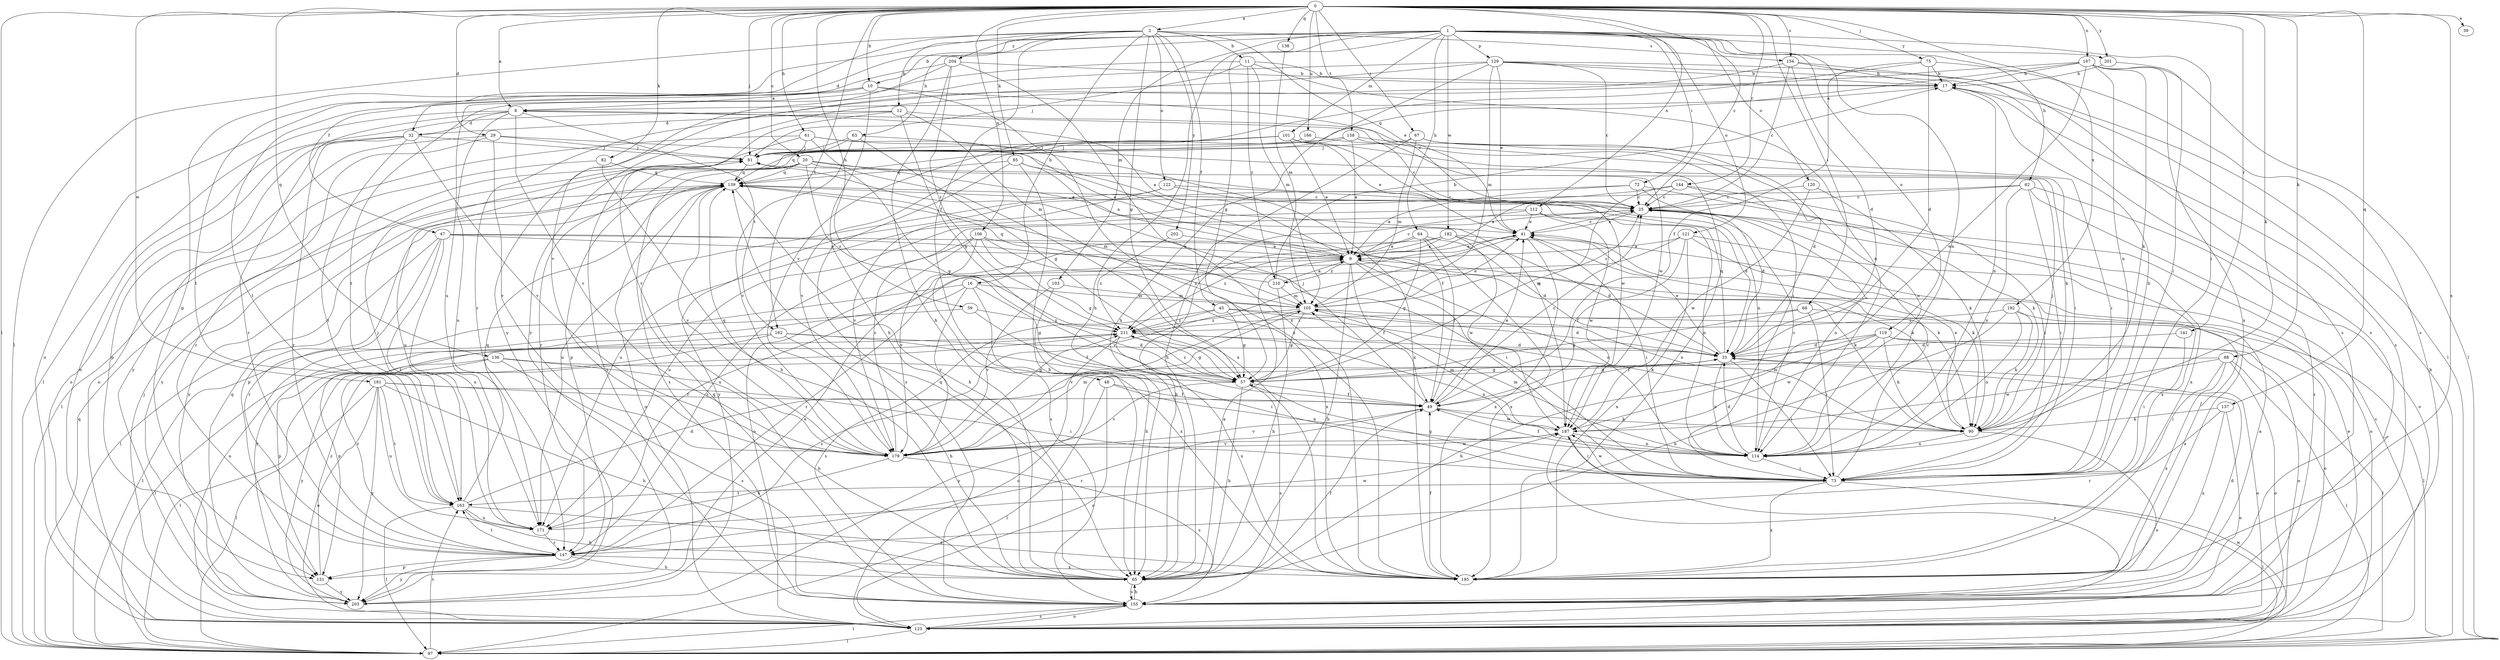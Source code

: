 strict digraph  {
0;
1;
2;
8;
9;
10;
11;
12;
16;
17;
20;
25;
29;
32;
33;
39;
41;
45;
47;
48;
49;
57;
59;
61;
62;
63;
64;
65;
66;
67;
72;
73;
75;
81;
82;
85;
88;
90;
97;
101;
103;
105;
106;
107;
112;
114;
119;
120;
121;
122;
123;
129;
131;
136;
137;
138;
139;
141;
144;
147;
154;
155;
158;
162;
163;
166;
171;
179;
181;
182;
187;
192;
195;
201;
202;
203;
204;
210;
211;
0 -> 2  [label=a];
0 -> 8  [label=a];
0 -> 10  [label=b];
0 -> 20  [label=c];
0 -> 25  [label=c];
0 -> 29  [label=d];
0 -> 39  [label=e];
0 -> 59  [label=h];
0 -> 61  [label=h];
0 -> 66  [label=i];
0 -> 67  [label=i];
0 -> 75  [label=j];
0 -> 81  [label=j];
0 -> 82  [label=k];
0 -> 85  [label=k];
0 -> 88  [label=k];
0 -> 90  [label=k];
0 -> 97  [label=l];
0 -> 106  [label=n];
0 -> 107  [label=n];
0 -> 112  [label=n];
0 -> 136  [label=q];
0 -> 137  [label=q];
0 -> 138  [label=q];
0 -> 141  [label=r];
0 -> 144  [label=r];
0 -> 154  [label=s];
0 -> 158  [label=t];
0 -> 162  [label=t];
0 -> 166  [label=u];
0 -> 181  [label=w];
0 -> 192  [label=x];
0 -> 195  [label=x];
0 -> 201  [label=y];
1 -> 10  [label=b];
1 -> 32  [label=d];
1 -> 57  [label=g];
1 -> 62  [label=h];
1 -> 63  [label=h];
1 -> 64  [label=h];
1 -> 65  [label=h];
1 -> 72  [label=i];
1 -> 73  [label=i];
1 -> 101  [label=m];
1 -> 103  [label=m];
1 -> 114  [label=n];
1 -> 119  [label=o];
1 -> 120  [label=o];
1 -> 121  [label=o];
1 -> 129  [label=p];
1 -> 131  [label=p];
1 -> 182  [label=w];
1 -> 201  [label=y];
2 -> 11  [label=b];
2 -> 12  [label=b];
2 -> 16  [label=b];
2 -> 41  [label=e];
2 -> 45  [label=f];
2 -> 47  [label=f];
2 -> 48  [label=f];
2 -> 57  [label=g];
2 -> 97  [label=l];
2 -> 122  [label=o];
2 -> 154  [label=s];
2 -> 202  [label=y];
2 -> 204  [label=z];
8 -> 32  [label=d];
8 -> 97  [label=l];
8 -> 147  [label=r];
8 -> 162  [label=t];
8 -> 171  [label=u];
8 -> 179  [label=v];
8 -> 187  [label=w];
9 -> 8  [label=a];
9 -> 25  [label=c];
9 -> 49  [label=f];
9 -> 65  [label=h];
9 -> 73  [label=i];
9 -> 90  [label=k];
9 -> 114  [label=n];
9 -> 147  [label=r];
9 -> 210  [label=z];
10 -> 8  [label=a];
10 -> 25  [label=c];
10 -> 65  [label=h];
10 -> 123  [label=o];
10 -> 163  [label=t];
10 -> 195  [label=x];
11 -> 17  [label=b];
11 -> 81  [label=j];
11 -> 105  [label=m];
11 -> 114  [label=n];
11 -> 171  [label=u];
11 -> 210  [label=z];
12 -> 32  [label=d];
12 -> 57  [label=g];
12 -> 73  [label=i];
12 -> 105  [label=m];
12 -> 123  [label=o];
12 -> 179  [label=v];
16 -> 57  [label=g];
16 -> 105  [label=m];
16 -> 123  [label=o];
16 -> 179  [label=v];
16 -> 195  [label=x];
16 -> 203  [label=y];
17 -> 8  [label=a];
17 -> 114  [label=n];
17 -> 155  [label=s];
20 -> 41  [label=e];
20 -> 57  [label=g];
20 -> 114  [label=n];
20 -> 139  [label=q];
20 -> 155  [label=s];
20 -> 171  [label=u];
20 -> 203  [label=y];
20 -> 211  [label=z];
25 -> 41  [label=e];
25 -> 114  [label=n];
25 -> 195  [label=x];
29 -> 81  [label=j];
29 -> 147  [label=r];
29 -> 179  [label=v];
29 -> 187  [label=w];
29 -> 203  [label=y];
32 -> 81  [label=j];
32 -> 123  [label=o];
32 -> 131  [label=p];
32 -> 147  [label=r];
32 -> 163  [label=t];
32 -> 179  [label=v];
33 -> 41  [label=e];
33 -> 57  [label=g];
33 -> 73  [label=i];
33 -> 114  [label=n];
33 -> 123  [label=o];
33 -> 139  [label=q];
33 -> 203  [label=y];
41 -> 9  [label=a];
41 -> 25  [label=c];
41 -> 73  [label=i];
41 -> 179  [label=v];
41 -> 195  [label=x];
45 -> 33  [label=d];
45 -> 57  [label=g];
45 -> 90  [label=k];
45 -> 155  [label=s];
45 -> 211  [label=z];
47 -> 9  [label=a];
47 -> 73  [label=i];
47 -> 90  [label=k];
47 -> 97  [label=l];
47 -> 147  [label=r];
47 -> 163  [label=t];
47 -> 171  [label=u];
48 -> 49  [label=f];
48 -> 97  [label=l];
48 -> 114  [label=n];
48 -> 123  [label=o];
49 -> 25  [label=c];
49 -> 41  [label=e];
49 -> 81  [label=j];
49 -> 90  [label=k];
49 -> 147  [label=r];
49 -> 179  [label=v];
49 -> 187  [label=w];
57 -> 49  [label=f];
57 -> 65  [label=h];
57 -> 155  [label=s];
57 -> 179  [label=v];
57 -> 211  [label=z];
59 -> 49  [label=f];
59 -> 97  [label=l];
59 -> 211  [label=z];
61 -> 9  [label=a];
61 -> 81  [label=j];
61 -> 90  [label=k];
61 -> 123  [label=o];
61 -> 155  [label=s];
61 -> 195  [label=x];
62 -> 25  [label=c];
62 -> 73  [label=i];
62 -> 114  [label=n];
62 -> 123  [label=o];
62 -> 155  [label=s];
62 -> 171  [label=u];
63 -> 57  [label=g];
63 -> 81  [label=j];
63 -> 139  [label=q];
63 -> 179  [label=v];
63 -> 195  [label=x];
64 -> 9  [label=a];
64 -> 33  [label=d];
64 -> 49  [label=f];
64 -> 57  [label=g];
64 -> 195  [label=x];
64 -> 211  [label=z];
65 -> 9  [label=a];
65 -> 49  [label=f];
65 -> 139  [label=q];
65 -> 155  [label=s];
66 -> 57  [label=g];
66 -> 73  [label=i];
66 -> 123  [label=o];
66 -> 211  [label=z];
67 -> 65  [label=h];
67 -> 73  [label=i];
67 -> 81  [label=j];
67 -> 105  [label=m];
67 -> 114  [label=n];
72 -> 9  [label=a];
72 -> 25  [label=c];
72 -> 33  [label=d];
72 -> 195  [label=x];
72 -> 203  [label=y];
73 -> 17  [label=b];
73 -> 25  [label=c];
73 -> 57  [label=g];
73 -> 97  [label=l];
73 -> 163  [label=t];
73 -> 187  [label=w];
73 -> 195  [label=x];
75 -> 17  [label=b];
75 -> 33  [label=d];
75 -> 49  [label=f];
75 -> 155  [label=s];
75 -> 179  [label=v];
81 -> 139  [label=q];
82 -> 65  [label=h];
82 -> 97  [label=l];
82 -> 139  [label=q];
85 -> 9  [label=a];
85 -> 49  [label=f];
85 -> 65  [label=h];
85 -> 139  [label=q];
85 -> 155  [label=s];
88 -> 57  [label=g];
88 -> 73  [label=i];
88 -> 97  [label=l];
88 -> 123  [label=o];
88 -> 187  [label=w];
88 -> 195  [label=x];
90 -> 41  [label=e];
90 -> 81  [label=j];
90 -> 105  [label=m];
90 -> 114  [label=n];
90 -> 123  [label=o];
97 -> 17  [label=b];
97 -> 139  [label=q];
97 -> 163  [label=t];
97 -> 187  [label=w];
101 -> 9  [label=a];
101 -> 41  [label=e];
101 -> 81  [label=j];
101 -> 131  [label=p];
101 -> 147  [label=r];
101 -> 187  [label=w];
101 -> 195  [label=x];
103 -> 65  [label=h];
103 -> 105  [label=m];
103 -> 179  [label=v];
105 -> 25  [label=c];
105 -> 41  [label=e];
105 -> 57  [label=g];
105 -> 97  [label=l];
105 -> 179  [label=v];
105 -> 211  [label=z];
106 -> 9  [label=a];
106 -> 57  [label=g];
106 -> 123  [label=o];
106 -> 147  [label=r];
106 -> 155  [label=s];
106 -> 195  [label=x];
107 -> 17  [label=b];
107 -> 90  [label=k];
107 -> 97  [label=l];
107 -> 114  [label=n];
107 -> 139  [label=q];
107 -> 187  [label=w];
107 -> 195  [label=x];
107 -> 203  [label=y];
112 -> 41  [label=e];
112 -> 65  [label=h];
112 -> 114  [label=n];
112 -> 171  [label=u];
112 -> 187  [label=w];
114 -> 25  [label=c];
114 -> 33  [label=d];
114 -> 49  [label=f];
114 -> 73  [label=i];
114 -> 105  [label=m];
119 -> 33  [label=d];
119 -> 49  [label=f];
119 -> 65  [label=h];
119 -> 90  [label=k];
119 -> 97  [label=l];
119 -> 123  [label=o];
119 -> 187  [label=w];
120 -> 25  [label=c];
120 -> 90  [label=k];
120 -> 187  [label=w];
121 -> 9  [label=a];
121 -> 49  [label=f];
121 -> 90  [label=k];
121 -> 123  [label=o];
121 -> 171  [label=u];
121 -> 195  [label=x];
122 -> 25  [label=c];
122 -> 33  [label=d];
122 -> 171  [label=u];
122 -> 179  [label=v];
123 -> 25  [label=c];
123 -> 41  [label=e];
123 -> 81  [label=j];
123 -> 97  [label=l];
123 -> 155  [label=s];
129 -> 17  [label=b];
129 -> 25  [label=c];
129 -> 41  [label=e];
129 -> 65  [label=h];
129 -> 97  [label=l];
129 -> 105  [label=m];
129 -> 155  [label=s];
129 -> 163  [label=t];
129 -> 203  [label=y];
131 -> 203  [label=y];
131 -> 211  [label=z];
136 -> 57  [label=g];
136 -> 65  [label=h];
136 -> 97  [label=l];
136 -> 155  [label=s];
136 -> 203  [label=y];
137 -> 90  [label=k];
137 -> 123  [label=o];
137 -> 147  [label=r];
137 -> 195  [label=x];
138 -> 105  [label=m];
139 -> 25  [label=c];
139 -> 65  [label=h];
139 -> 105  [label=m];
139 -> 123  [label=o];
139 -> 131  [label=p];
139 -> 179  [label=v];
139 -> 203  [label=y];
141 -> 33  [label=d];
141 -> 73  [label=i];
144 -> 9  [label=a];
144 -> 25  [label=c];
144 -> 57  [label=g];
144 -> 73  [label=i];
144 -> 90  [label=k];
147 -> 65  [label=h];
147 -> 131  [label=p];
147 -> 163  [label=t];
147 -> 195  [label=x];
147 -> 203  [label=y];
147 -> 211  [label=z];
154 -> 17  [label=b];
154 -> 25  [label=c];
154 -> 33  [label=d];
154 -> 147  [label=r];
154 -> 155  [label=s];
155 -> 9  [label=a];
155 -> 33  [label=d];
155 -> 65  [label=h];
155 -> 97  [label=l];
155 -> 123  [label=o];
155 -> 139  [label=q];
158 -> 9  [label=a];
158 -> 25  [label=c];
158 -> 33  [label=d];
158 -> 81  [label=j];
158 -> 179  [label=v];
162 -> 33  [label=d];
162 -> 65  [label=h];
162 -> 73  [label=i];
162 -> 131  [label=p];
162 -> 147  [label=r];
163 -> 33  [label=d];
163 -> 65  [label=h];
163 -> 81  [label=j];
163 -> 97  [label=l];
163 -> 139  [label=q];
163 -> 171  [label=u];
163 -> 195  [label=x];
166 -> 73  [label=i];
166 -> 81  [label=j];
171 -> 147  [label=r];
171 -> 187  [label=w];
179 -> 25  [label=c];
179 -> 105  [label=m];
179 -> 139  [label=q];
179 -> 155  [label=s];
179 -> 171  [label=u];
179 -> 187  [label=w];
181 -> 49  [label=f];
181 -> 65  [label=h];
181 -> 73  [label=i];
181 -> 97  [label=l];
181 -> 123  [label=o];
181 -> 163  [label=t];
181 -> 171  [label=u];
181 -> 203  [label=y];
182 -> 9  [label=a];
182 -> 33  [label=d];
182 -> 90  [label=k];
182 -> 179  [label=v];
182 -> 187  [label=w];
182 -> 211  [label=z];
187 -> 73  [label=i];
187 -> 105  [label=m];
187 -> 114  [label=n];
187 -> 155  [label=s];
187 -> 179  [label=v];
192 -> 65  [label=h];
192 -> 90  [label=k];
192 -> 114  [label=n];
192 -> 195  [label=x];
192 -> 211  [label=z];
195 -> 49  [label=f];
201 -> 17  [label=b];
201 -> 73  [label=i];
202 -> 9  [label=a];
202 -> 211  [label=z];
203 -> 41  [label=e];
203 -> 139  [label=q];
204 -> 17  [label=b];
204 -> 65  [label=h];
204 -> 163  [label=t];
204 -> 179  [label=v];
204 -> 195  [label=x];
204 -> 211  [label=z];
210 -> 9  [label=a];
210 -> 17  [label=b];
210 -> 65  [label=h];
210 -> 105  [label=m];
210 -> 139  [label=q];
211 -> 33  [label=d];
211 -> 57  [label=g];
211 -> 97  [label=l];
211 -> 114  [label=n];
211 -> 123  [label=o];
211 -> 131  [label=p];
211 -> 195  [label=x];
}
